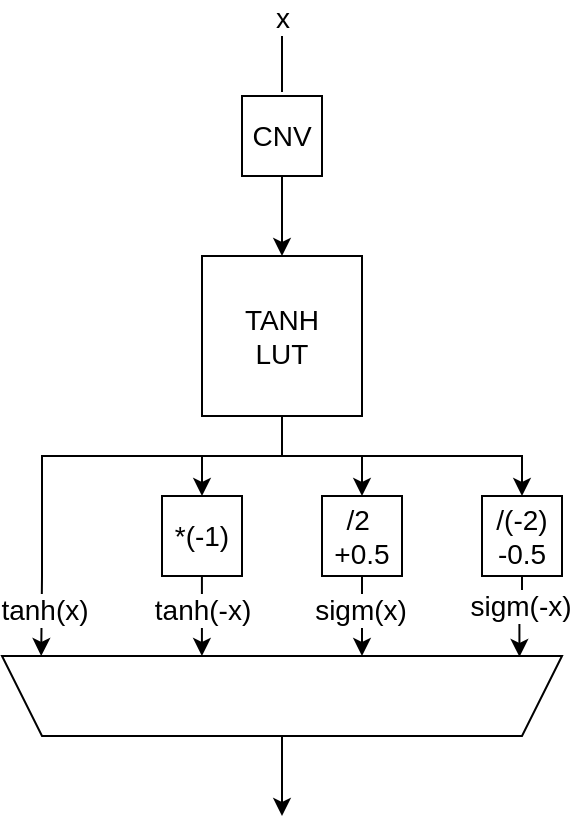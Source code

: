 <mxfile version="24.8.3">
  <diagram name="Pagina-1" id="nVUdBCyO9Q5jvHFfkmIo">
    <mxGraphModel dx="928" dy="1664" grid="1" gridSize="10" guides="1" tooltips="1" connect="1" arrows="1" fold="1" page="1" pageScale="1" pageWidth="827" pageHeight="1169" math="0" shadow="0">
      <root>
        <mxCell id="0" />
        <mxCell id="1" parent="0" />
        <mxCell id="dSgf6_MaAZvb21dx-kvH-24" style="edgeStyle=orthogonalEdgeStyle;rounded=0;orthogonalLoop=1;jettySize=auto;html=1;entryX=0.5;entryY=0;entryDx=0;entryDy=0;fontSize=14;" parent="1" source="dSgf6_MaAZvb21dx-kvH-29" target="dSgf6_MaAZvb21dx-kvH-32" edge="1">
          <mxGeometry relative="1" as="geometry" />
        </mxCell>
        <mxCell id="dSgf6_MaAZvb21dx-kvH-25" style="edgeStyle=orthogonalEdgeStyle;rounded=0;orthogonalLoop=1;jettySize=auto;html=1;entryX=0.5;entryY=0;entryDx=0;entryDy=0;fontSize=14;" parent="1" source="dSgf6_MaAZvb21dx-kvH-29" target="dSgf6_MaAZvb21dx-kvH-33" edge="1">
          <mxGeometry relative="1" as="geometry" />
        </mxCell>
        <mxCell id="dSgf6_MaAZvb21dx-kvH-26" style="edgeStyle=orthogonalEdgeStyle;rounded=0;orthogonalLoop=1;jettySize=auto;html=1;entryX=0.5;entryY=0;entryDx=0;entryDy=0;fontSize=14;" parent="1" source="dSgf6_MaAZvb21dx-kvH-29" target="dSgf6_MaAZvb21dx-kvH-34" edge="1">
          <mxGeometry relative="1" as="geometry">
            <Array as="points">
              <mxPoint x="180" y="180" />
              <mxPoint x="300" y="180" />
            </Array>
          </mxGeometry>
        </mxCell>
        <mxCell id="dSgf6_MaAZvb21dx-kvH-27" style="edgeStyle=orthogonalEdgeStyle;rounded=0;orthogonalLoop=1;jettySize=auto;html=1;entryX=0.93;entryY=1;entryDx=0;entryDy=0;entryPerimeter=0;fontSize=14;" parent="1" source="dSgf6_MaAZvb21dx-kvH-29" target="dSgf6_MaAZvb21dx-kvH-31" edge="1">
          <mxGeometry relative="1" as="geometry">
            <mxPoint x="100" y="240" as="targetPoint" />
            <Array as="points">
              <mxPoint x="180" y="180" />
              <mxPoint x="60" y="180" />
              <mxPoint x="60" y="240" />
            </Array>
          </mxGeometry>
        </mxCell>
        <mxCell id="dSgf6_MaAZvb21dx-kvH-28" value="tanh(x)" style="edgeLabel;html=1;align=center;verticalAlign=middle;resizable=0;points=[];fontSize=14;" parent="dSgf6_MaAZvb21dx-kvH-27" vertex="1" connectable="0">
          <mxGeometry x="0.749" y="1" relative="1" as="geometry">
            <mxPoint y="7" as="offset" />
          </mxGeometry>
        </mxCell>
        <mxCell id="dSgf6_MaAZvb21dx-kvH-29" value="&lt;div style=&quot;font-size: 14px;&quot;&gt;TANH&lt;/div&gt;&lt;div style=&quot;font-size: 14px;&quot;&gt;LUT&lt;/div&gt;" style="whiteSpace=wrap;html=1;aspect=fixed;fontSize=14;" parent="1" vertex="1">
          <mxGeometry x="140" y="80" width="80" height="80" as="geometry" />
        </mxCell>
        <mxCell id="dSgf6_MaAZvb21dx-kvH-30" style="edgeStyle=orthogonalEdgeStyle;rounded=0;orthogonalLoop=1;jettySize=auto;html=1;fontSize=14;" parent="1" source="dSgf6_MaAZvb21dx-kvH-31" edge="1">
          <mxGeometry relative="1" as="geometry">
            <mxPoint x="180" y="360" as="targetPoint" />
            <Array as="points">
              <mxPoint x="180" y="350" />
              <mxPoint x="180" y="350" />
            </Array>
          </mxGeometry>
        </mxCell>
        <mxCell id="dSgf6_MaAZvb21dx-kvH-31" value="" style="shape=trapezoid;perimeter=trapezoidPerimeter;whiteSpace=wrap;html=1;fixedSize=1;rotation=-180;fontSize=14;" parent="1" vertex="1">
          <mxGeometry x="40" y="280" width="280" height="40" as="geometry" />
        </mxCell>
        <mxCell id="dSgf6_MaAZvb21dx-kvH-32" value="&lt;font style=&quot;font-size: 14px;&quot;&gt;*(-1)&lt;/font&gt;" style="whiteSpace=wrap;html=1;aspect=fixed;fontSize=14;" parent="1" vertex="1">
          <mxGeometry x="120" y="200" width="40" height="40" as="geometry" />
        </mxCell>
        <mxCell id="dSgf6_MaAZvb21dx-kvH-33" value="&lt;div&gt;&lt;font style=&quot;font-size: 14px;&quot;&gt;/2&amp;nbsp;&lt;/font&gt;&lt;/div&gt;&lt;div&gt;&lt;font style=&quot;font-size: 14px;&quot;&gt;+0.5&lt;/font&gt;&lt;/div&gt;" style="whiteSpace=wrap;html=1;aspect=fixed;fontSize=14;" parent="1" vertex="1">
          <mxGeometry x="200" y="200" width="40" height="40" as="geometry" />
        </mxCell>
        <mxCell id="dSgf6_MaAZvb21dx-kvH-34" value="&lt;font style=&quot;font-size: 14px;&quot;&gt;/(-2) -0.5&lt;/font&gt;" style="whiteSpace=wrap;html=1;aspect=fixed;fontSize=14;" parent="1" vertex="1">
          <mxGeometry x="280" y="200" width="40" height="40" as="geometry" />
        </mxCell>
        <mxCell id="dSgf6_MaAZvb21dx-kvH-35" style="edgeStyle=orthogonalEdgeStyle;rounded=0;orthogonalLoop=1;jettySize=auto;html=1;entryX=0.643;entryY=1;entryDx=0;entryDy=0;entryPerimeter=0;fontSize=14;" parent="1" source="dSgf6_MaAZvb21dx-kvH-32" target="dSgf6_MaAZvb21dx-kvH-31" edge="1">
          <mxGeometry relative="1" as="geometry">
            <mxPoint x="140" y="278" as="targetPoint" />
          </mxGeometry>
        </mxCell>
        <mxCell id="dSgf6_MaAZvb21dx-kvH-36" value="tanh(-x)" style="edgeLabel;html=1;align=center;verticalAlign=middle;resizable=0;points=[];fontSize=14;" parent="dSgf6_MaAZvb21dx-kvH-35" vertex="1" connectable="0">
          <mxGeometry x="-0.182" y="2" relative="1" as="geometry">
            <mxPoint x="-2" as="offset" />
          </mxGeometry>
        </mxCell>
        <mxCell id="dSgf6_MaAZvb21dx-kvH-37" style="edgeStyle=orthogonalEdgeStyle;rounded=0;orthogonalLoop=1;jettySize=auto;html=1;fontSize=14;" parent="1" source="dSgf6_MaAZvb21dx-kvH-33" edge="1">
          <mxGeometry relative="1" as="geometry">
            <mxPoint x="220" y="280" as="targetPoint" />
          </mxGeometry>
        </mxCell>
        <mxCell id="dSgf6_MaAZvb21dx-kvH-38" value="sigm(x)" style="edgeLabel;html=1;align=center;verticalAlign=middle;resizable=0;points=[];fontSize=14;" parent="dSgf6_MaAZvb21dx-kvH-37" vertex="1" connectable="0">
          <mxGeometry x="-0.188" y="-1" relative="1" as="geometry">
            <mxPoint as="offset" />
          </mxGeometry>
        </mxCell>
        <mxCell id="dSgf6_MaAZvb21dx-kvH-39" style="edgeStyle=orthogonalEdgeStyle;rounded=0;orthogonalLoop=1;jettySize=auto;html=1;entryX=0.076;entryY=0.989;entryDx=0;entryDy=0;entryPerimeter=0;fontSize=14;" parent="1" source="dSgf6_MaAZvb21dx-kvH-34" target="dSgf6_MaAZvb21dx-kvH-31" edge="1">
          <mxGeometry relative="1" as="geometry">
            <mxPoint x="300" y="279" as="targetPoint" />
          </mxGeometry>
        </mxCell>
        <mxCell id="dSgf6_MaAZvb21dx-kvH-40" value="sigm(-x)" style="edgeLabel;html=1;align=center;verticalAlign=middle;resizable=0;points=[];fontSize=14;" parent="dSgf6_MaAZvb21dx-kvH-39" vertex="1" connectable="0">
          <mxGeometry x="0.089" y="-2" relative="1" as="geometry">
            <mxPoint x="2" y="-6" as="offset" />
          </mxGeometry>
        </mxCell>
        <mxCell id="dSgf6_MaAZvb21dx-kvH-41" value="" style="endArrow=classic;html=1;rounded=0;entryX=0.5;entryY=0;entryDx=0;entryDy=0;fontSize=14;" parent="1" target="dSgf6_MaAZvb21dx-kvH-29" edge="1">
          <mxGeometry width="50" height="50" relative="1" as="geometry">
            <mxPoint x="180" y="-30" as="sourcePoint" />
            <mxPoint x="290" y="140" as="targetPoint" />
          </mxGeometry>
        </mxCell>
        <mxCell id="dSgf6_MaAZvb21dx-kvH-42" value="x" style="edgeLabel;html=1;align=center;verticalAlign=middle;resizable=0;points=[];fontSize=14;" parent="dSgf6_MaAZvb21dx-kvH-41" vertex="1" connectable="0">
          <mxGeometry x="-0.264" y="-2" relative="1" as="geometry">
            <mxPoint x="2" y="-5" as="offset" />
          </mxGeometry>
        </mxCell>
        <mxCell id="ioOMlzq7_SdBkghutXgl-2" value="x" style="edgeLabel;html=1;align=center;verticalAlign=middle;resizable=0;points=[];fontSize=14;" vertex="1" connectable="0" parent="dSgf6_MaAZvb21dx-kvH-41">
          <mxGeometry x="0.387" relative="1" as="geometry">
            <mxPoint y="-86" as="offset" />
          </mxGeometry>
        </mxCell>
        <mxCell id="ioOMlzq7_SdBkghutXgl-1" value="CNV" style="whiteSpace=wrap;html=1;aspect=fixed;fontSize=14;" vertex="1" parent="1">
          <mxGeometry x="160" width="40" height="40" as="geometry" />
        </mxCell>
      </root>
    </mxGraphModel>
  </diagram>
</mxfile>
